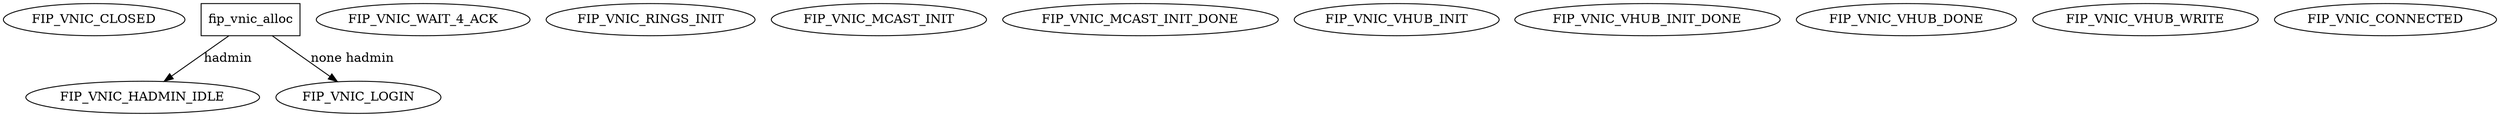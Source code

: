 digraph {
	FIP_VNIC_CLOSED;
	fip_vnic_alloc [shape=regular];
	fip_vnic_alloc -> FIP_VNIC_HADMIN_IDLE [label="hadmin"];
	fip_vnic_alloc -> FIP_VNIC_LOGIN [label="none hadmin"];
	FIP_VNIC_WAIT_4_ACK;
	FIP_VNIC_RINGS_INIT;
	FIP_VNIC_MCAST_INIT;
	FIP_VNIC_MCAST_INIT_DONE;
	FIP_VNIC_VHUB_INIT;
	FIP_VNIC_VHUB_INIT_DONE;
	FIP_VNIC_VHUB_DONE;
	FIP_VNIC_VHUB_WRITE;
	FIP_VNIC_CONNECTED;
}
